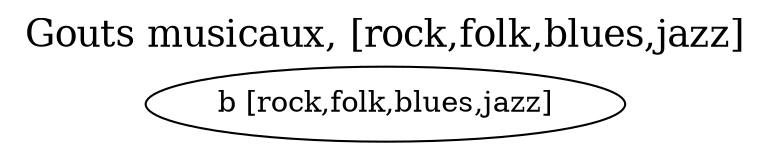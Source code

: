 Graph {
  labelloc=top;
  fontsize=18;
  label="Gouts musicaux, [rock,folk,blues,jazz]";
  b [label="b [rock,folk,blues,jazz]"];
}
